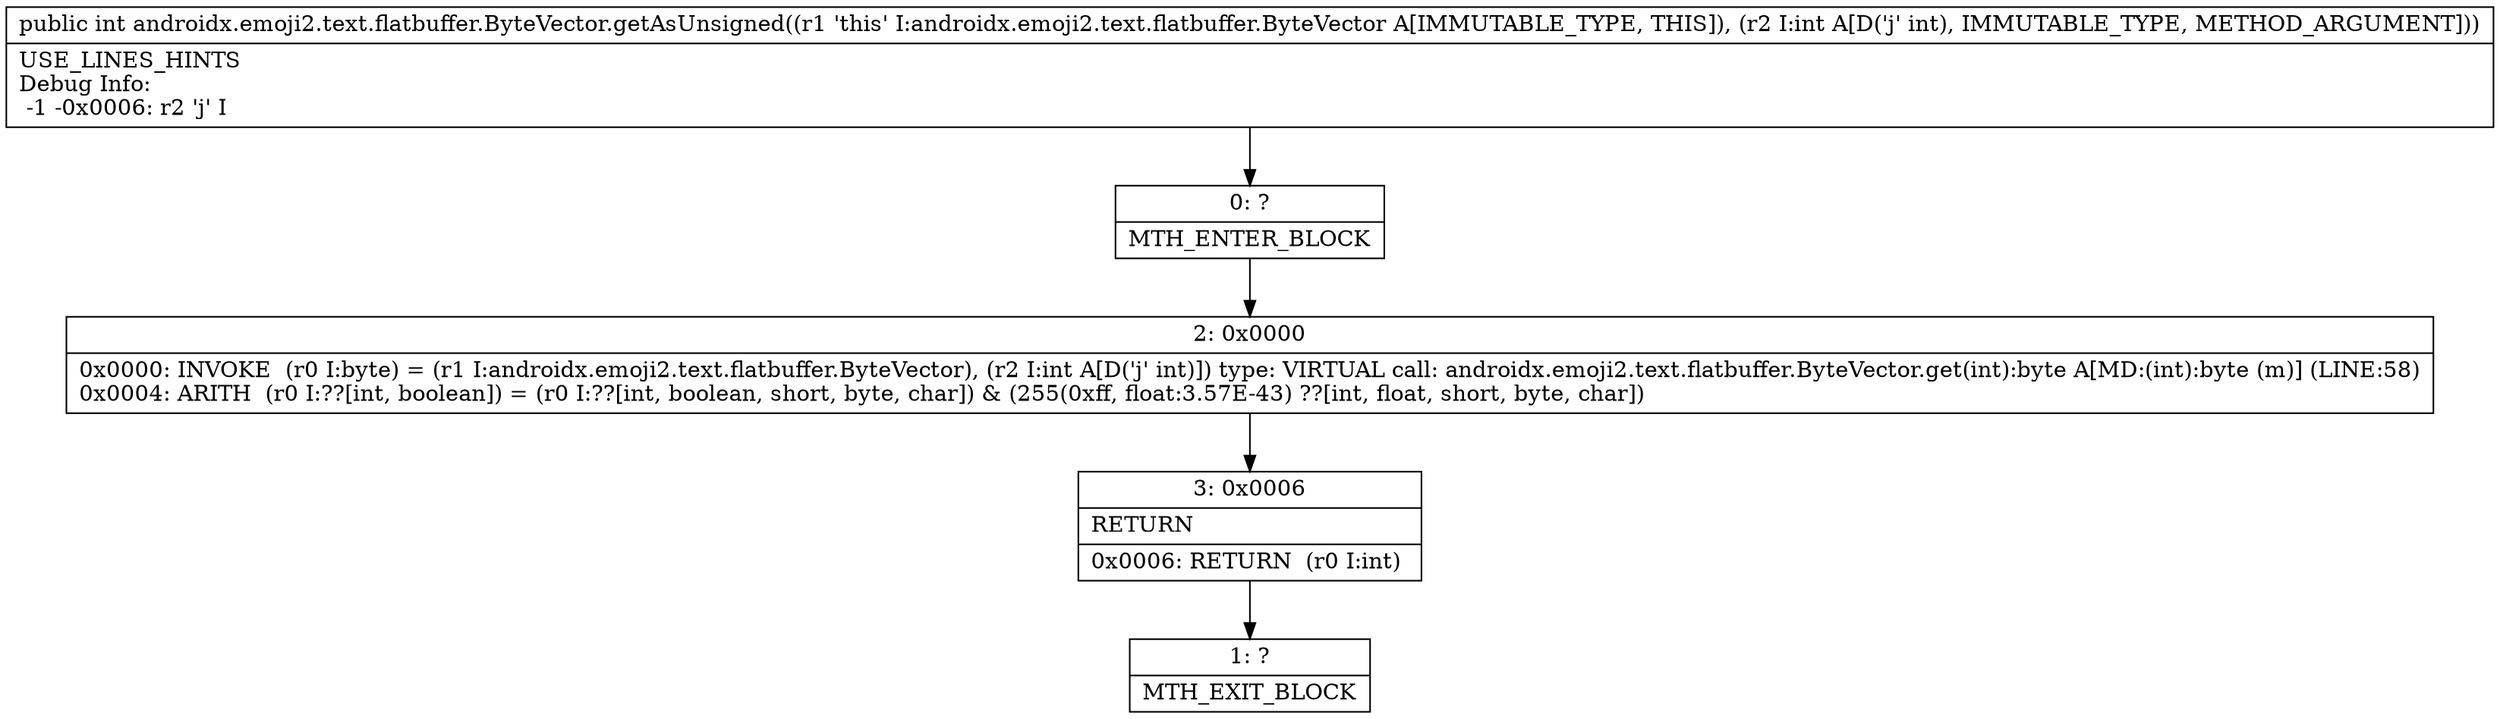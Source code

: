 digraph "CFG forandroidx.emoji2.text.flatbuffer.ByteVector.getAsUnsigned(I)I" {
Node_0 [shape=record,label="{0\:\ ?|MTH_ENTER_BLOCK\l}"];
Node_2 [shape=record,label="{2\:\ 0x0000|0x0000: INVOKE  (r0 I:byte) = (r1 I:androidx.emoji2.text.flatbuffer.ByteVector), (r2 I:int A[D('j' int)]) type: VIRTUAL call: androidx.emoji2.text.flatbuffer.ByteVector.get(int):byte A[MD:(int):byte (m)] (LINE:58)\l0x0004: ARITH  (r0 I:??[int, boolean]) = (r0 I:??[int, boolean, short, byte, char]) & (255(0xff, float:3.57E\-43) ??[int, float, short, byte, char]) \l}"];
Node_3 [shape=record,label="{3\:\ 0x0006|RETURN\l|0x0006: RETURN  (r0 I:int) \l}"];
Node_1 [shape=record,label="{1\:\ ?|MTH_EXIT_BLOCK\l}"];
MethodNode[shape=record,label="{public int androidx.emoji2.text.flatbuffer.ByteVector.getAsUnsigned((r1 'this' I:androidx.emoji2.text.flatbuffer.ByteVector A[IMMUTABLE_TYPE, THIS]), (r2 I:int A[D('j' int), IMMUTABLE_TYPE, METHOD_ARGUMENT]))  | USE_LINES_HINTS\lDebug Info:\l  \-1 \-0x0006: r2 'j' I\l}"];
MethodNode -> Node_0;Node_0 -> Node_2;
Node_2 -> Node_3;
Node_3 -> Node_1;
}

